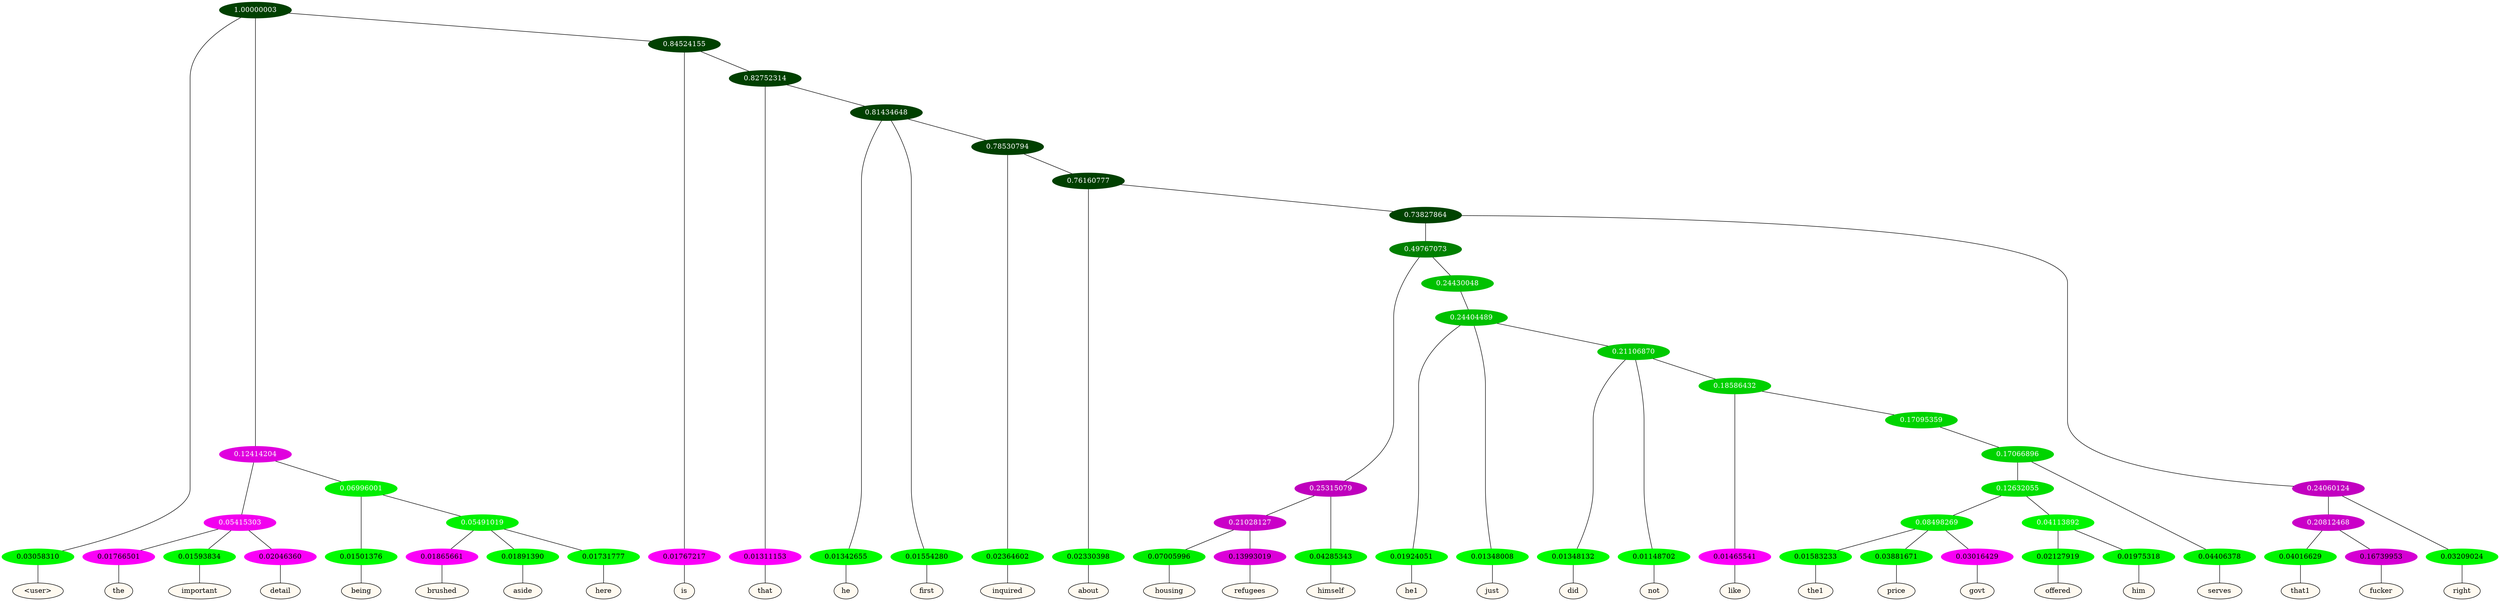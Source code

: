 graph {
	node [format=png height=0.15 nodesep=0.001 ordering=out overlap=prism overlap_scaling=0.01 ranksep=0.001 ratio=0.2 style=filled width=0.15]
	{
		rank=same
		a_w_1 [label="\<user\>" color=black fillcolor=floralwhite style="filled,solid"]
		a_w_8 [label=the color=black fillcolor=floralwhite style="filled,solid"]
		a_w_9 [label=important color=black fillcolor=floralwhite style="filled,solid"]
		a_w_10 [label=detail color=black fillcolor=floralwhite style="filled,solid"]
		a_w_11 [label=being color=black fillcolor=floralwhite style="filled,solid"]
		a_w_15 [label=brushed color=black fillcolor=floralwhite style="filled,solid"]
		a_w_16 [label=aside color=black fillcolor=floralwhite style="filled,solid"]
		a_w_17 [label=here color=black fillcolor=floralwhite style="filled,solid"]
		a_w_6 [label=is color=black fillcolor=floralwhite style="filled,solid"]
		a_w_13 [label=that color=black fillcolor=floralwhite style="filled,solid"]
		a_w_18 [label=he color=black fillcolor=floralwhite style="filled,solid"]
		a_w_19 [label=first color=black fillcolor=floralwhite style="filled,solid"]
		a_w_21 [label=inquired color=black fillcolor=floralwhite style="filled,solid"]
		a_w_23 [label=about color=black fillcolor=floralwhite style="filled,solid"]
		a_w_36 [label=housing color=black fillcolor=floralwhite style="filled,solid"]
		a_w_37 [label=refugees color=black fillcolor=floralwhite style="filled,solid"]
		a_w_32 [label=himself color=black fillcolor=floralwhite style="filled,solid"]
		a_w_38 [label=he1 color=black fillcolor=floralwhite style="filled,solid"]
		a_w_39 [label=just color=black fillcolor=floralwhite style="filled,solid"]
		a_w_41 [label=did color=black fillcolor=floralwhite style="filled,solid"]
		a_w_42 [label=not color=black fillcolor=floralwhite style="filled,solid"]
		a_w_44 [label=like color=black fillcolor=floralwhite style="filled,solid"]
		a_w_51 [label=the1 color=black fillcolor=floralwhite style="filled,solid"]
		a_w_52 [label=price color=black fillcolor=floralwhite style="filled,solid"]
		a_w_53 [label=govt color=black fillcolor=floralwhite style="filled,solid"]
		a_w_54 [label=offered color=black fillcolor=floralwhite style="filled,solid"]
		a_w_55 [label=him color=black fillcolor=floralwhite style="filled,solid"]
		a_w_48 [label=serves color=black fillcolor=floralwhite style="filled,solid"]
		a_w_34 [label=that1 color=black fillcolor=floralwhite style="filled,solid"]
		a_w_35 [label=fucker color=black fillcolor=floralwhite style="filled,solid"]
		a_w_30 [label=right color=black fillcolor=floralwhite style="filled,solid"]
	}
	a_n_1 -- a_w_1
	a_n_8 -- a_w_8
	a_n_9 -- a_w_9
	a_n_10 -- a_w_10
	a_n_11 -- a_w_11
	a_n_15 -- a_w_15
	a_n_16 -- a_w_16
	a_n_17 -- a_w_17
	a_n_6 -- a_w_6
	a_n_13 -- a_w_13
	a_n_18 -- a_w_18
	a_n_19 -- a_w_19
	a_n_21 -- a_w_21
	a_n_23 -- a_w_23
	a_n_36 -- a_w_36
	a_n_37 -- a_w_37
	a_n_32 -- a_w_32
	a_n_38 -- a_w_38
	a_n_39 -- a_w_39
	a_n_41 -- a_w_41
	a_n_42 -- a_w_42
	a_n_44 -- a_w_44
	a_n_51 -- a_w_51
	a_n_52 -- a_w_52
	a_n_53 -- a_w_53
	a_n_54 -- a_w_54
	a_n_55 -- a_w_55
	a_n_48 -- a_w_48
	a_n_34 -- a_w_34
	a_n_35 -- a_w_35
	a_n_30 -- a_w_30
	{
		rank=same
		a_n_1 [label=0.03058310 color="0.334 1.000 0.969" fontcolor=black]
		a_n_8 [label=0.01766501 color="0.835 1.000 0.982" fontcolor=black]
		a_n_9 [label=0.01593834 color="0.334 1.000 0.984" fontcolor=black]
		a_n_10 [label=0.02046360 color="0.835 1.000 0.980" fontcolor=black]
		a_n_11 [label=0.01501376 color="0.334 1.000 0.985" fontcolor=black]
		a_n_15 [label=0.01865661 color="0.835 1.000 0.981" fontcolor=black]
		a_n_16 [label=0.01891390 color="0.334 1.000 0.981" fontcolor=black]
		a_n_17 [label=0.01731777 color="0.334 1.000 0.983" fontcolor=black]
		a_n_6 [label=0.01767217 color="0.835 1.000 0.982" fontcolor=black]
		a_n_13 [label=0.01311153 color="0.835 1.000 0.987" fontcolor=black]
		a_n_18 [label=0.01342655 color="0.334 1.000 0.987" fontcolor=black]
		a_n_19 [label=0.01554280 color="0.334 1.000 0.984" fontcolor=black]
		a_n_21 [label=0.02364602 color="0.334 1.000 0.976" fontcolor=black]
		a_n_23 [label=0.02330398 color="0.334 1.000 0.977" fontcolor=black]
		a_n_36 [label=0.07005996 color="0.334 1.000 0.930" fontcolor=black]
		a_n_37 [label=0.13993019 color="0.835 1.000 0.860" fontcolor=black]
		a_n_32 [label=0.04285343 color="0.334 1.000 0.957" fontcolor=black]
		a_n_38 [label=0.01924051 color="0.334 1.000 0.981" fontcolor=black]
		a_n_39 [label=0.01348008 color="0.334 1.000 0.987" fontcolor=black]
		a_n_41 [label=0.01348132 color="0.334 1.000 0.987" fontcolor=black]
		a_n_42 [label=0.01148702 color="0.334 1.000 0.989" fontcolor=black]
		a_n_44 [label=0.01465541 color="0.835 1.000 0.985" fontcolor=black]
		a_n_51 [label=0.01583233 color="0.334 1.000 0.984" fontcolor=black]
		a_n_52 [label=0.03881671 color="0.334 1.000 0.961" fontcolor=black]
		a_n_53 [label=0.03016429 color="0.835 1.000 0.970" fontcolor=black]
		a_n_54 [label=0.02127919 color="0.334 1.000 0.979" fontcolor=black]
		a_n_55 [label=0.01975318 color="0.334 1.000 0.980" fontcolor=black]
		a_n_48 [label=0.04406378 color="0.334 1.000 0.956" fontcolor=black]
		a_n_34 [label=0.04016629 color="0.334 1.000 0.960" fontcolor=black]
		a_n_35 [label=0.16739953 color="0.835 1.000 0.833" fontcolor=black]
		a_n_30 [label=0.03209024 color="0.334 1.000 0.968" fontcolor=black]
	}
	a_n_0 [label=1.00000003 color="0.334 1.000 0.250" fontcolor=grey99]
	a_n_0 -- a_n_1
	a_n_2 [label=0.12414204 color="0.835 1.000 0.876" fontcolor=grey99]
	a_n_0 -- a_n_2
	a_n_3 [label=0.84524155 color="0.334 1.000 0.250" fontcolor=grey99]
	a_n_0 -- a_n_3
	a_n_4 [label=0.05415303 color="0.835 1.000 0.946" fontcolor=grey99]
	a_n_2 -- a_n_4
	a_n_5 [label=0.06996001 color="0.334 1.000 0.930" fontcolor=grey99]
	a_n_2 -- a_n_5
	a_n_3 -- a_n_6
	a_n_7 [label=0.82752314 color="0.334 1.000 0.250" fontcolor=grey99]
	a_n_3 -- a_n_7
	a_n_4 -- a_n_8
	a_n_4 -- a_n_9
	a_n_4 -- a_n_10
	a_n_5 -- a_n_11
	a_n_12 [label=0.05491019 color="0.334 1.000 0.945" fontcolor=grey99]
	a_n_5 -- a_n_12
	a_n_7 -- a_n_13
	a_n_14 [label=0.81434648 color="0.334 1.000 0.250" fontcolor=grey99]
	a_n_7 -- a_n_14
	a_n_12 -- a_n_15
	a_n_12 -- a_n_16
	a_n_12 -- a_n_17
	a_n_14 -- a_n_18
	a_n_14 -- a_n_19
	a_n_20 [label=0.78530794 color="0.334 1.000 0.250" fontcolor=grey99]
	a_n_14 -- a_n_20
	a_n_20 -- a_n_21
	a_n_22 [label=0.76160777 color="0.334 1.000 0.250" fontcolor=grey99]
	a_n_20 -- a_n_22
	a_n_22 -- a_n_23
	a_n_24 [label=0.73827864 color="0.334 1.000 0.262" fontcolor=grey99]
	a_n_22 -- a_n_24
	a_n_25 [label=0.49767073 color="0.334 1.000 0.502" fontcolor=grey99]
	a_n_24 -- a_n_25
	a_n_26 [label=0.24060124 color="0.835 1.000 0.759" fontcolor=grey99]
	a_n_24 -- a_n_26
	a_n_27 [label=0.25315079 color="0.835 1.000 0.747" fontcolor=grey99]
	a_n_25 -- a_n_27
	a_n_28 [label=0.24430048 color="0.334 1.000 0.756" fontcolor=grey99]
	a_n_25 -- a_n_28
	a_n_29 [label=0.20812468 color="0.835 1.000 0.792" fontcolor=grey99]
	a_n_26 -- a_n_29
	a_n_26 -- a_n_30
	a_n_31 [label=0.21028127 color="0.835 1.000 0.790" fontcolor=grey99]
	a_n_27 -- a_n_31
	a_n_27 -- a_n_32
	a_n_33 [label=0.24404489 color="0.334 1.000 0.756" fontcolor=grey99]
	a_n_28 -- a_n_33
	a_n_29 -- a_n_34
	a_n_29 -- a_n_35
	a_n_31 -- a_n_36
	a_n_31 -- a_n_37
	a_n_33 -- a_n_38
	a_n_33 -- a_n_39
	a_n_40 [label=0.21106870 color="0.334 1.000 0.789" fontcolor=grey99]
	a_n_33 -- a_n_40
	a_n_40 -- a_n_41
	a_n_40 -- a_n_42
	a_n_43 [label=0.18586432 color="0.334 1.000 0.814" fontcolor=grey99]
	a_n_40 -- a_n_43
	a_n_43 -- a_n_44
	a_n_45 [label=0.17095359 color="0.334 1.000 0.829" fontcolor=grey99]
	a_n_43 -- a_n_45
	a_n_46 [label=0.17066896 color="0.334 1.000 0.829" fontcolor=grey99]
	a_n_45 -- a_n_46
	a_n_47 [label=0.12632055 color="0.334 1.000 0.874" fontcolor=grey99]
	a_n_46 -- a_n_47
	a_n_46 -- a_n_48
	a_n_49 [label=0.08498269 color="0.334 1.000 0.915" fontcolor=grey99]
	a_n_47 -- a_n_49
	a_n_50 [label=0.04113892 color="0.334 1.000 0.959" fontcolor=grey99]
	a_n_47 -- a_n_50
	a_n_49 -- a_n_51
	a_n_49 -- a_n_52
	a_n_49 -- a_n_53
	a_n_50 -- a_n_54
	a_n_50 -- a_n_55
}
